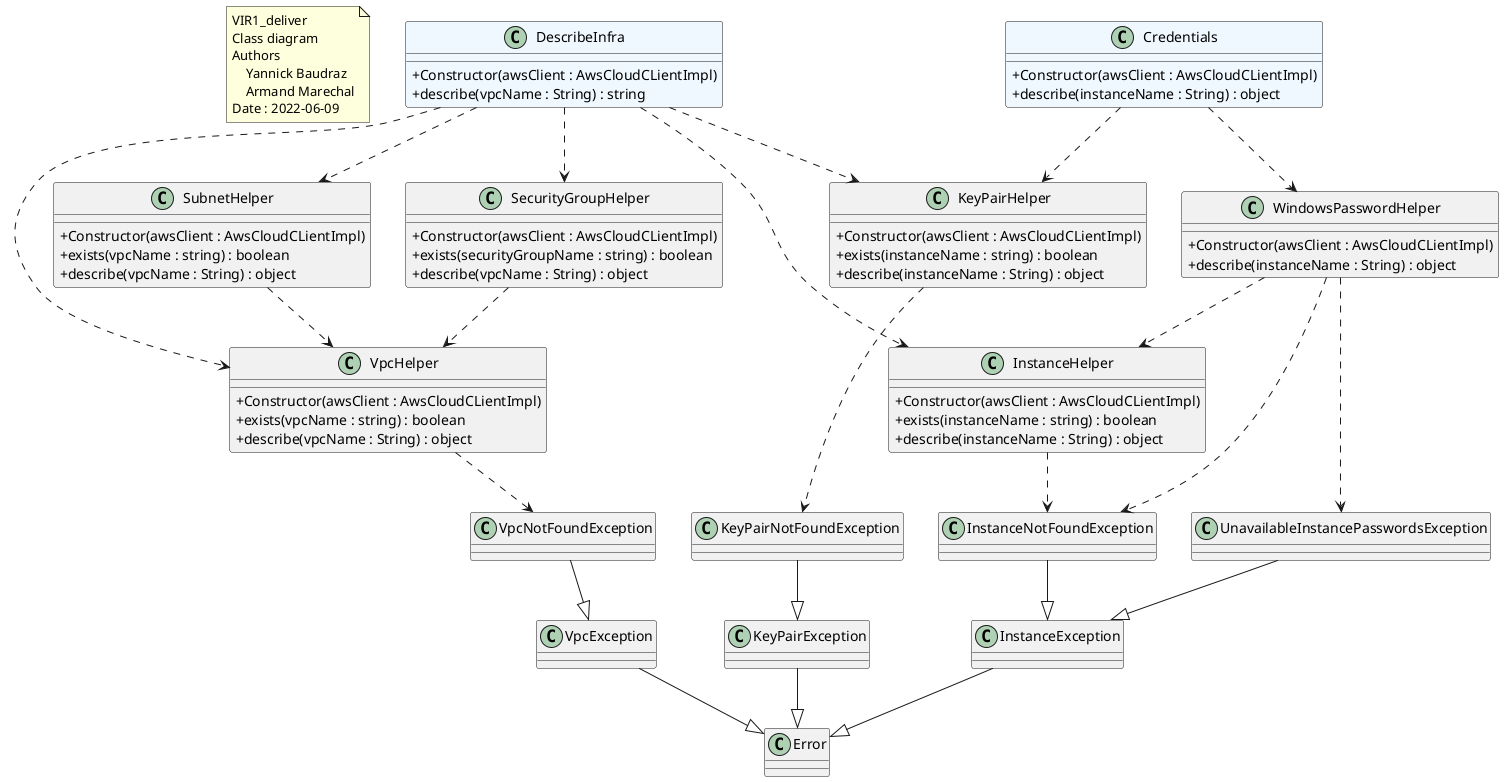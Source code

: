 @startuml
skinparam classAttributeIconSize 0

note as t1
VIR1_deliver
Class diagram
Authors
    Yannick Baudraz
    Armand Marechal
Date : 2022-06-09
end note

class Infra as "DescribeInfra" #aliceblue {
    +Constructor(awsClient : AwsCloudCLientImpl)
    +describe(vpcName : String) : string
}

class Credentials #aliceblue {
    +Constructor(awsClient : AwsCloudCLientImpl)
    +describe(instanceName : String) : object
}

class VpcHelper {
    +Constructor(awsClient : AwsCloudCLientImpl)
    +exists(vpcName : string) : boolean
    +describe(vpcName : String) : object
}

class SubnetHelper {
    +Constructor(awsClient : AwsCloudCLientImpl)
    +exists(vpcName : string) : boolean
    +describe(vpcName : String) : object
}

class SecurityGroupHelper {
    +Constructor(awsClient : AwsCloudCLientImpl)
    +exists(securityGroupName : string) : boolean
    +describe(vpcName : String) : object
}

class InstanceHelper {
    +Constructor(awsClient : AwsCloudCLientImpl)
    +exists(instanceName : string) : boolean
    +describe(instanceName : String) : object
}

class KeyPairHelper {
    +Constructor(awsClient : AwsCloudCLientImpl)
    +exists(instanceName : string) : boolean
    +describe(instanceName : String) : object
}

class WindowsPasswordHelper {
    +Constructor(awsClient : AwsCloudCLientImpl)
    +describe(instanceName : String) : object
}

together {
    class Error
    class VpcException
    class VpcNotFoundException
    class InstanceException
    class InstanceNotFoundException
    class UnavailableInstancePasswordsException
    class KeyPairException
    class KeyPairNotFoundException
}

Infra ..> VpcHelper
Infra ..> SubnetHelper
Infra ..> SecurityGroupHelper
Infra ..> InstanceHelper
Infra ..> KeyPairHelper

Credentials ..> WindowsPasswordHelper
Credentials ..> KeyPairHelper

VpcException --|> Error
VpcNotFoundException --|> VpcException
InstanceException --|> Error
InstanceNotFoundException --|> InstanceException
UnavailableInstancePasswordsException --|> InstanceException
KeyPairException --|> Error
KeyPairNotFoundException --|> KeyPairException

SubnetHelper ..> VpcHelper
SecurityGroupHelper ..> VpcHelper
WindowsPasswordHelper ..> InstanceHelper

VpcHelper ..> VpcNotFoundException
InstanceHelper ..> InstanceNotFoundException
KeyPairHelper ..> KeyPairNotFoundException
WindowsPasswordHelper ..> InstanceNotFoundException
WindowsPasswordHelper ..> UnavailableInstancePasswordsException

@enduml
